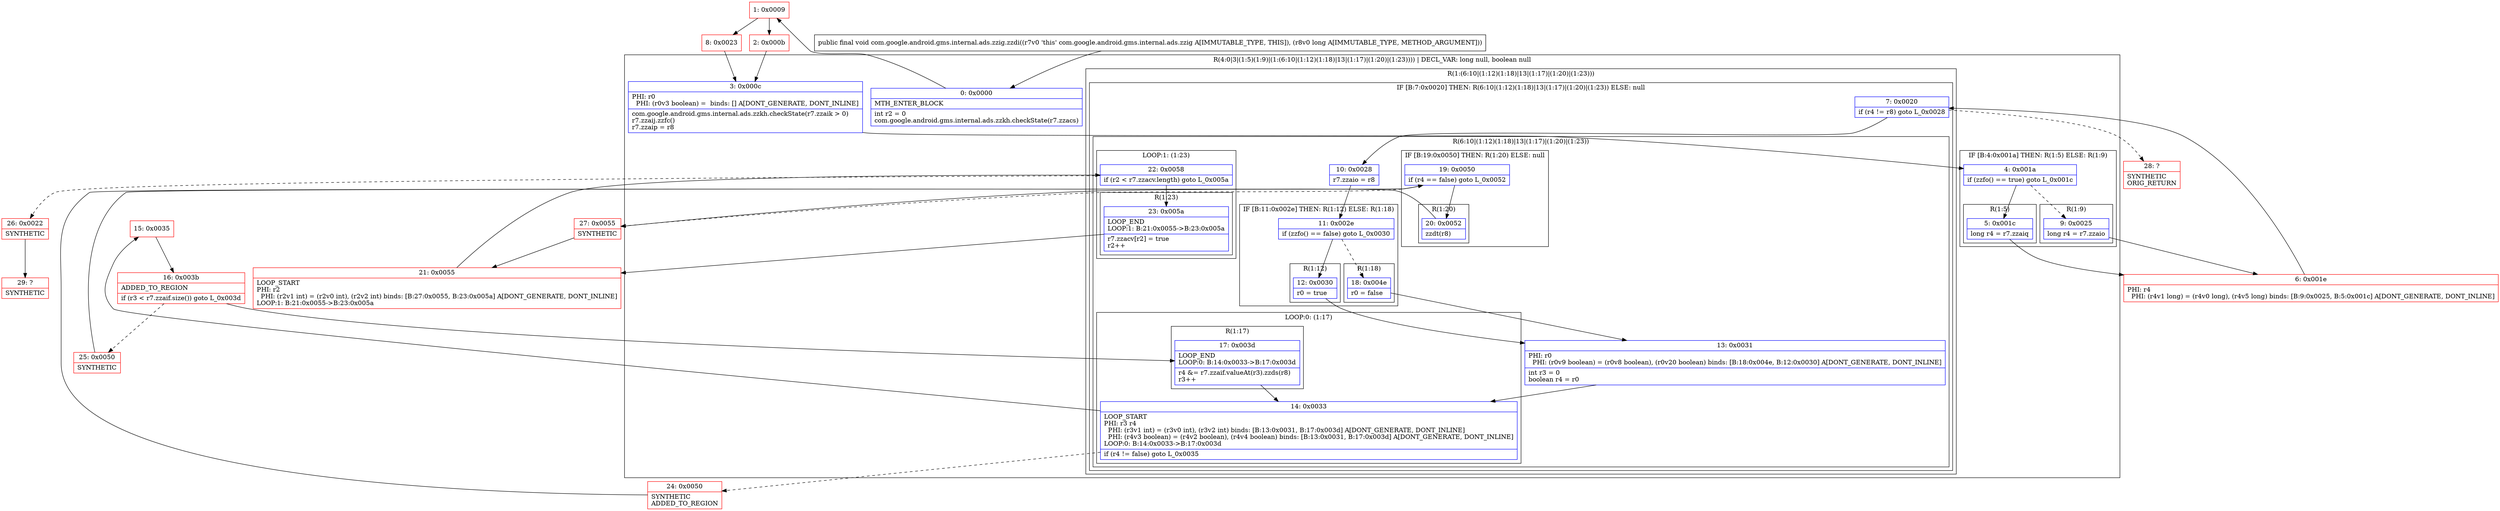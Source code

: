 digraph "CFG forcom.google.android.gms.internal.ads.zzig.zzdi(J)V" {
subgraph cluster_Region_135374553 {
label = "R(4:0|3|(1:5)(1:9)|(1:(6:10|(1:12)(1:18)|13|(1:17)|(1:20)|(1:23)))) | DECL_VAR: long null, boolean null\l";
node [shape=record,color=blue];
Node_0 [shape=record,label="{0\:\ 0x0000|MTH_ENTER_BLOCK\l|int r2 = 0\lcom.google.android.gms.internal.ads.zzkh.checkState(r7.zzacs)\l}"];
Node_3 [shape=record,label="{3\:\ 0x000c|PHI: r0 \l  PHI: (r0v3 boolean) =  binds: [] A[DONT_GENERATE, DONT_INLINE]\l|com.google.android.gms.internal.ads.zzkh.checkState(r7.zzaik \> 0)\lr7.zzaij.zzfc()\lr7.zzaip = r8\l}"];
subgraph cluster_IfRegion_1949502476 {
label = "IF [B:4:0x001a] THEN: R(1:5) ELSE: R(1:9)";
node [shape=record,color=blue];
Node_4 [shape=record,label="{4\:\ 0x001a|if (zzfo() == true) goto L_0x001c\l}"];
subgraph cluster_Region_1501766750 {
label = "R(1:5)";
node [shape=record,color=blue];
Node_5 [shape=record,label="{5\:\ 0x001c|long r4 = r7.zzaiq\l}"];
}
subgraph cluster_Region_1545692781 {
label = "R(1:9)";
node [shape=record,color=blue];
Node_9 [shape=record,label="{9\:\ 0x0025|long r4 = r7.zzaio\l}"];
}
}
subgraph cluster_Region_55735332 {
label = "R(1:(6:10|(1:12)(1:18)|13|(1:17)|(1:20)|(1:23)))";
node [shape=record,color=blue];
subgraph cluster_IfRegion_1649320256 {
label = "IF [B:7:0x0020] THEN: R(6:10|(1:12)(1:18)|13|(1:17)|(1:20)|(1:23)) ELSE: null";
node [shape=record,color=blue];
Node_7 [shape=record,label="{7\:\ 0x0020|if (r4 != r8) goto L_0x0028\l}"];
subgraph cluster_Region_1748988458 {
label = "R(6:10|(1:12)(1:18)|13|(1:17)|(1:20)|(1:23))";
node [shape=record,color=blue];
Node_10 [shape=record,label="{10\:\ 0x0028|r7.zzaio = r8\l}"];
subgraph cluster_IfRegion_1309053556 {
label = "IF [B:11:0x002e] THEN: R(1:12) ELSE: R(1:18)";
node [shape=record,color=blue];
Node_11 [shape=record,label="{11\:\ 0x002e|if (zzfo() == false) goto L_0x0030\l}"];
subgraph cluster_Region_1064987046 {
label = "R(1:12)";
node [shape=record,color=blue];
Node_12 [shape=record,label="{12\:\ 0x0030|r0 = true\l}"];
}
subgraph cluster_Region_1473922852 {
label = "R(1:18)";
node [shape=record,color=blue];
Node_18 [shape=record,label="{18\:\ 0x004e|r0 = false\l}"];
}
}
Node_13 [shape=record,label="{13\:\ 0x0031|PHI: r0 \l  PHI: (r0v9 boolean) = (r0v8 boolean), (r0v20 boolean) binds: [B:18:0x004e, B:12:0x0030] A[DONT_GENERATE, DONT_INLINE]\l|int r3 = 0\lboolean r4 = r0\l}"];
subgraph cluster_LoopRegion_767073263 {
label = "LOOP:0: (1:17)";
node [shape=record,color=blue];
Node_14 [shape=record,label="{14\:\ 0x0033|LOOP_START\lPHI: r3 r4 \l  PHI: (r3v1 int) = (r3v0 int), (r3v2 int) binds: [B:13:0x0031, B:17:0x003d] A[DONT_GENERATE, DONT_INLINE]\l  PHI: (r4v3 boolean) = (r4v2 boolean), (r4v4 boolean) binds: [B:13:0x0031, B:17:0x003d] A[DONT_GENERATE, DONT_INLINE]\lLOOP:0: B:14:0x0033\-\>B:17:0x003d\l|if (r4 != false) goto L_0x0035\l}"];
subgraph cluster_Region_677251751 {
label = "R(1:17)";
node [shape=record,color=blue];
Node_17 [shape=record,label="{17\:\ 0x003d|LOOP_END\lLOOP:0: B:14:0x0033\-\>B:17:0x003d\l|r4 &= r7.zzaif.valueAt(r3).zzds(r8)\lr3++\l}"];
}
}
subgraph cluster_IfRegion_1097064615 {
label = "IF [B:19:0x0050] THEN: R(1:20) ELSE: null";
node [shape=record,color=blue];
Node_19 [shape=record,label="{19\:\ 0x0050|if (r4 == false) goto L_0x0052\l}"];
subgraph cluster_Region_574207188 {
label = "R(1:20)";
node [shape=record,color=blue];
Node_20 [shape=record,label="{20\:\ 0x0052|zzdt(r8)\l}"];
}
}
subgraph cluster_LoopRegion_1852573541 {
label = "LOOP:1: (1:23)";
node [shape=record,color=blue];
Node_22 [shape=record,label="{22\:\ 0x0058|if (r2 \< r7.zzacv.length) goto L_0x005a\l}"];
subgraph cluster_Region_719868933 {
label = "R(1:23)";
node [shape=record,color=blue];
Node_23 [shape=record,label="{23\:\ 0x005a|LOOP_END\lLOOP:1: B:21:0x0055\-\>B:23:0x005a\l|r7.zzacv[r2] = true\lr2++\l}"];
}
}
}
}
}
}
Node_1 [shape=record,color=red,label="{1\:\ 0x0009}"];
Node_2 [shape=record,color=red,label="{2\:\ 0x000b}"];
Node_6 [shape=record,color=red,label="{6\:\ 0x001e|PHI: r4 \l  PHI: (r4v1 long) = (r4v0 long), (r4v5 long) binds: [B:9:0x0025, B:5:0x001c] A[DONT_GENERATE, DONT_INLINE]\l}"];
Node_8 [shape=record,color=red,label="{8\:\ 0x0023}"];
Node_15 [shape=record,color=red,label="{15\:\ 0x0035}"];
Node_16 [shape=record,color=red,label="{16\:\ 0x003b|ADDED_TO_REGION\l|if (r3 \< r7.zzaif.size()) goto L_0x003d\l}"];
Node_21 [shape=record,color=red,label="{21\:\ 0x0055|LOOP_START\lPHI: r2 \l  PHI: (r2v1 int) = (r2v0 int), (r2v2 int) binds: [B:27:0x0055, B:23:0x005a] A[DONT_GENERATE, DONT_INLINE]\lLOOP:1: B:21:0x0055\-\>B:23:0x005a\l}"];
Node_24 [shape=record,color=red,label="{24\:\ 0x0050|SYNTHETIC\lADDED_TO_REGION\l}"];
Node_25 [shape=record,color=red,label="{25\:\ 0x0050|SYNTHETIC\l}"];
Node_26 [shape=record,color=red,label="{26\:\ 0x0022|SYNTHETIC\l}"];
Node_27 [shape=record,color=red,label="{27\:\ 0x0055|SYNTHETIC\l}"];
Node_28 [shape=record,color=red,label="{28\:\ ?|SYNTHETIC\lORIG_RETURN\l}"];
Node_29 [shape=record,color=red,label="{29\:\ ?|SYNTHETIC\l}"];
MethodNode[shape=record,label="{public final void com.google.android.gms.internal.ads.zzig.zzdi((r7v0 'this' com.google.android.gms.internal.ads.zzig A[IMMUTABLE_TYPE, THIS]), (r8v0 long A[IMMUTABLE_TYPE, METHOD_ARGUMENT])) }"];
MethodNode -> Node_0;
Node_0 -> Node_1;
Node_3 -> Node_4;
Node_4 -> Node_5;
Node_4 -> Node_9[style=dashed];
Node_5 -> Node_6;
Node_9 -> Node_6;
Node_7 -> Node_10;
Node_7 -> Node_28[style=dashed];
Node_10 -> Node_11;
Node_11 -> Node_12;
Node_11 -> Node_18[style=dashed];
Node_12 -> Node_13;
Node_18 -> Node_13;
Node_13 -> Node_14;
Node_14 -> Node_15;
Node_14 -> Node_24[style=dashed];
Node_17 -> Node_14;
Node_19 -> Node_20;
Node_19 -> Node_27[style=dashed];
Node_20 -> Node_27;
Node_22 -> Node_23;
Node_22 -> Node_26[style=dashed];
Node_23 -> Node_21;
Node_1 -> Node_2;
Node_1 -> Node_8;
Node_2 -> Node_3;
Node_6 -> Node_7;
Node_8 -> Node_3;
Node_15 -> Node_16;
Node_16 -> Node_17;
Node_16 -> Node_25[style=dashed];
Node_21 -> Node_22;
Node_24 -> Node_19;
Node_25 -> Node_19;
Node_26 -> Node_29;
Node_27 -> Node_21;
}


